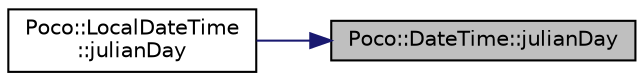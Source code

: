 digraph "Poco::DateTime::julianDay"
{
 // LATEX_PDF_SIZE
  edge [fontname="Helvetica",fontsize="10",labelfontname="Helvetica",labelfontsize="10"];
  node [fontname="Helvetica",fontsize="10",shape=record];
  rankdir="RL";
  Node1 [label="Poco::DateTime::julianDay",height=0.2,width=0.4,color="black", fillcolor="grey75", style="filled", fontcolor="black",tooltip="Returns the microsecond (0 to 999)"];
  Node1 -> Node2 [dir="back",color="midnightblue",fontsize="10",style="solid",fontname="Helvetica"];
  Node2 [label="Poco::LocalDateTime\l::julianDay",height=0.2,width=0.4,color="black", fillcolor="white", style="filled",URL="$classPoco_1_1LocalDateTime.html#a7a021db5d37fd9c4f9c4ebd7c8a92372",tooltip="Returns the microsecond (0 to 999)"];
}
